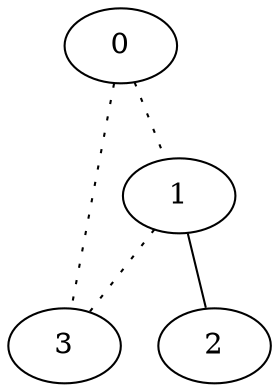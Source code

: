 graph {
a0 -- a1 [style=dotted];
a0 -- a3 [style=dotted];
a1 -- a2;
a1 -- a3 [style=dotted];
a0[label=0];
a1[label=1];
a2[label=2];
a3[label=3];
}
